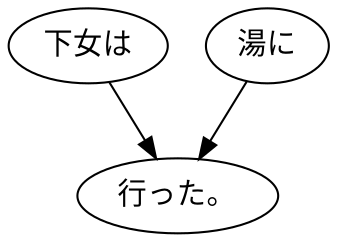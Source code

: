 digraph graph9093 {
	node0 [label="下女は"];
	node1 [label="湯に"];
	node2 [label="行った。"];
	node0 -> node2;
	node1 -> node2;
}
